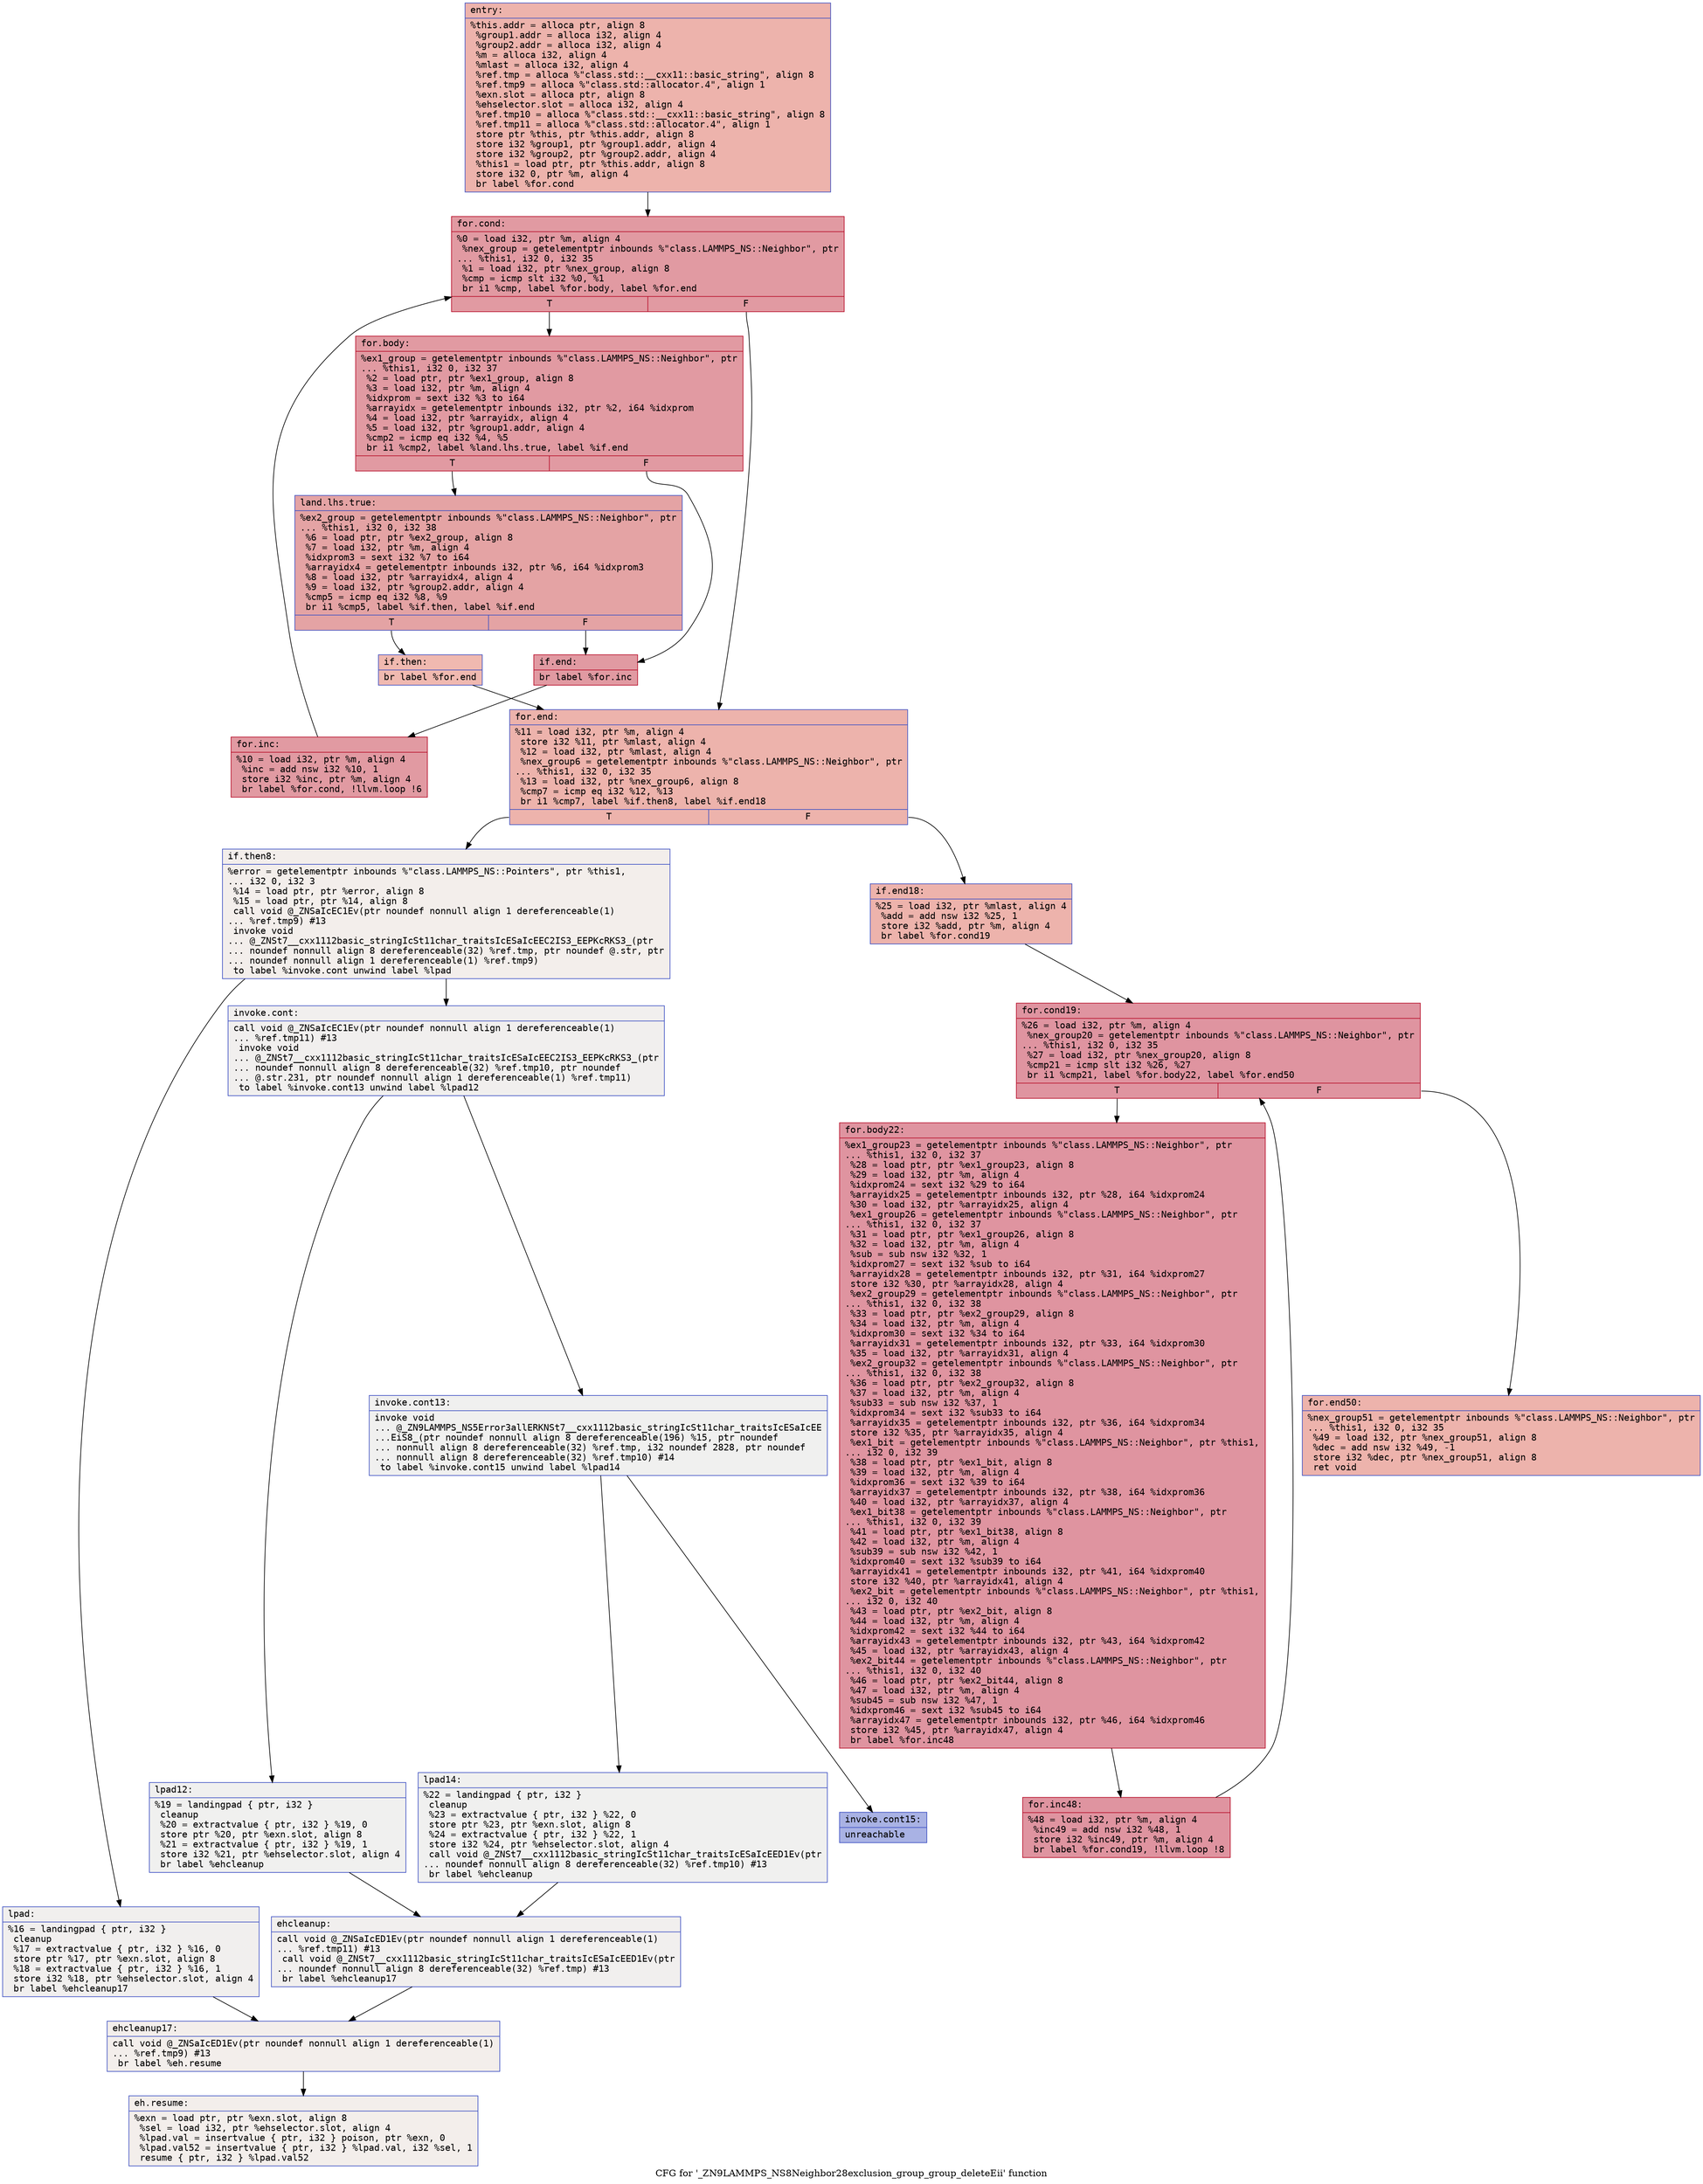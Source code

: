 digraph "CFG for '_ZN9LAMMPS_NS8Neighbor28exclusion_group_group_deleteEii' function" {
	label="CFG for '_ZN9LAMMPS_NS8Neighbor28exclusion_group_group_deleteEii' function";

	Node0x5563be122570 [shape=record,color="#3d50c3ff", style=filled, fillcolor="#d6524470" fontname="Courier",label="{entry:\l|  %this.addr = alloca ptr, align 8\l  %group1.addr = alloca i32, align 4\l  %group2.addr = alloca i32, align 4\l  %m = alloca i32, align 4\l  %mlast = alloca i32, align 4\l  %ref.tmp = alloca %\"class.std::__cxx11::basic_string\", align 8\l  %ref.tmp9 = alloca %\"class.std::allocator.4\", align 1\l  %exn.slot = alloca ptr, align 8\l  %ehselector.slot = alloca i32, align 4\l  %ref.tmp10 = alloca %\"class.std::__cxx11::basic_string\", align 8\l  %ref.tmp11 = alloca %\"class.std::allocator.4\", align 1\l  store ptr %this, ptr %this.addr, align 8\l  store i32 %group1, ptr %group1.addr, align 4\l  store i32 %group2, ptr %group2.addr, align 4\l  %this1 = load ptr, ptr %this.addr, align 8\l  store i32 0, ptr %m, align 4\l  br label %for.cond\l}"];
	Node0x5563be122570 -> Node0x5563be1231b0[tooltip="entry -> for.cond\nProbability 100.00%" ];
	Node0x5563be1231b0 [shape=record,color="#b70d28ff", style=filled, fillcolor="#bb1b2c70" fontname="Courier",label="{for.cond:\l|  %0 = load i32, ptr %m, align 4\l  %nex_group = getelementptr inbounds %\"class.LAMMPS_NS::Neighbor\", ptr\l... %this1, i32 0, i32 35\l  %1 = load i32, ptr %nex_group, align 8\l  %cmp = icmp slt i32 %0, %1\l  br i1 %cmp, label %for.body, label %for.end\l|{<s0>T|<s1>F}}"];
	Node0x5563be1231b0:s0 -> Node0x5563be123540[tooltip="for.cond -> for.body\nProbability 96.88%" ];
	Node0x5563be1231b0:s1 -> Node0x5563be1235c0[tooltip="for.cond -> for.end\nProbability 3.12%" ];
	Node0x5563be123540 [shape=record,color="#b70d28ff", style=filled, fillcolor="#bb1b2c70" fontname="Courier",label="{for.body:\l|  %ex1_group = getelementptr inbounds %\"class.LAMMPS_NS::Neighbor\", ptr\l... %this1, i32 0, i32 37\l  %2 = load ptr, ptr %ex1_group, align 8\l  %3 = load i32, ptr %m, align 4\l  %idxprom = sext i32 %3 to i64\l  %arrayidx = getelementptr inbounds i32, ptr %2, i64 %idxprom\l  %4 = load i32, ptr %arrayidx, align 4\l  %5 = load i32, ptr %group1.addr, align 4\l  %cmp2 = icmp eq i32 %4, %5\l  br i1 %cmp2, label %land.lhs.true, label %if.end\l|{<s0>T|<s1>F}}"];
	Node0x5563be123540:s0 -> Node0x5563be122b90[tooltip="for.body -> land.lhs.true\nProbability 50.00%" ];
	Node0x5563be123540:s1 -> Node0x5563be122c10[tooltip="for.body -> if.end\nProbability 50.00%" ];
	Node0x5563be122b90 [shape=record,color="#3d50c3ff", style=filled, fillcolor="#c32e3170" fontname="Courier",label="{land.lhs.true:\l|  %ex2_group = getelementptr inbounds %\"class.LAMMPS_NS::Neighbor\", ptr\l... %this1, i32 0, i32 38\l  %6 = load ptr, ptr %ex2_group, align 8\l  %7 = load i32, ptr %m, align 4\l  %idxprom3 = sext i32 %7 to i64\l  %arrayidx4 = getelementptr inbounds i32, ptr %6, i64 %idxprom3\l  %8 = load i32, ptr %arrayidx4, align 4\l  %9 = load i32, ptr %group2.addr, align 4\l  %cmp5 = icmp eq i32 %8, %9\l  br i1 %cmp5, label %if.then, label %if.end\l|{<s0>T|<s1>F}}"];
	Node0x5563be122b90:s0 -> Node0x5563be124410[tooltip="land.lhs.true -> if.then\nProbability 3.12%" ];
	Node0x5563be122b90:s1 -> Node0x5563be122c10[tooltip="land.lhs.true -> if.end\nProbability 96.88%" ];
	Node0x5563be124410 [shape=record,color="#3d50c3ff", style=filled, fillcolor="#de614d70" fontname="Courier",label="{if.then:\l|  br label %for.end\l}"];
	Node0x5563be124410 -> Node0x5563be1235c0[tooltip="if.then -> for.end\nProbability 100.00%" ];
	Node0x5563be122c10 [shape=record,color="#b70d28ff", style=filled, fillcolor="#bb1b2c70" fontname="Courier",label="{if.end:\l|  br label %for.inc\l}"];
	Node0x5563be122c10 -> Node0x5563be1245a0[tooltip="if.end -> for.inc\nProbability 100.00%" ];
	Node0x5563be1245a0 [shape=record,color="#b70d28ff", style=filled, fillcolor="#bb1b2c70" fontname="Courier",label="{for.inc:\l|  %10 = load i32, ptr %m, align 4\l  %inc = add nsw i32 %10, 1\l  store i32 %inc, ptr %m, align 4\l  br label %for.cond, !llvm.loop !6\l}"];
	Node0x5563be1245a0 -> Node0x5563be1231b0[tooltip="for.inc -> for.cond\nProbability 100.00%" ];
	Node0x5563be1235c0 [shape=record,color="#3d50c3ff", style=filled, fillcolor="#d6524470" fontname="Courier",label="{for.end:\l|  %11 = load i32, ptr %m, align 4\l  store i32 %11, ptr %mlast, align 4\l  %12 = load i32, ptr %mlast, align 4\l  %nex_group6 = getelementptr inbounds %\"class.LAMMPS_NS::Neighbor\", ptr\l... %this1, i32 0, i32 35\l  %13 = load i32, ptr %nex_group6, align 8\l  %cmp7 = icmp eq i32 %12, %13\l  br i1 %cmp7, label %if.then8, label %if.end18\l|{<s0>T|<s1>F}}"];
	Node0x5563be1235c0:s0 -> Node0x5563be124d10[tooltip="for.end -> if.then8\nProbability 0.00%" ];
	Node0x5563be1235c0:s1 -> Node0x5563be124d90[tooltip="for.end -> if.end18\nProbability 100.00%" ];
	Node0x5563be124d10 [shape=record,color="#3d50c3ff", style=filled, fillcolor="#e5d8d170" fontname="Courier",label="{if.then8:\l|  %error = getelementptr inbounds %\"class.LAMMPS_NS::Pointers\", ptr %this1,\l... i32 0, i32 3\l  %14 = load ptr, ptr %error, align 8\l  %15 = load ptr, ptr %14, align 8\l  call void @_ZNSaIcEC1Ev(ptr noundef nonnull align 1 dereferenceable(1)\l... %ref.tmp9) #13\l  invoke void\l... @_ZNSt7__cxx1112basic_stringIcSt11char_traitsIcESaIcEEC2IS3_EEPKcRKS3_(ptr\l... noundef nonnull align 8 dereferenceable(32) %ref.tmp, ptr noundef @.str, ptr\l... noundef nonnull align 1 dereferenceable(1) %ref.tmp9)\l          to label %invoke.cont unwind label %lpad\l}"];
	Node0x5563be124d10 -> Node0x5563be125220[tooltip="if.then8 -> invoke.cont\nProbability 50.00%" ];
	Node0x5563be124d10 -> Node0x5563be1252a0[tooltip="if.then8 -> lpad\nProbability 50.00%" ];
	Node0x5563be125220 [shape=record,color="#3d50c3ff", style=filled, fillcolor="#e0dbd870" fontname="Courier",label="{invoke.cont:\l|  call void @_ZNSaIcEC1Ev(ptr noundef nonnull align 1 dereferenceable(1)\l... %ref.tmp11) #13\l  invoke void\l... @_ZNSt7__cxx1112basic_stringIcSt11char_traitsIcESaIcEEC2IS3_EEPKcRKS3_(ptr\l... noundef nonnull align 8 dereferenceable(32) %ref.tmp10, ptr noundef\l... @.str.231, ptr noundef nonnull align 1 dereferenceable(1) %ref.tmp11)\l          to label %invoke.cont13 unwind label %lpad12\l}"];
	Node0x5563be125220 -> Node0x5563be1255c0[tooltip="invoke.cont -> invoke.cont13\nProbability 50.00%" ];
	Node0x5563be125220 -> Node0x5563be125610[tooltip="invoke.cont -> lpad12\nProbability 50.00%" ];
	Node0x5563be1255c0 [shape=record,color="#3d50c3ff", style=filled, fillcolor="#dedcdb70" fontname="Courier",label="{invoke.cont13:\l|  invoke void\l... @_ZN9LAMMPS_NS5Error3allERKNSt7__cxx1112basic_stringIcSt11char_traitsIcESaIcEE\l...EiS8_(ptr noundef nonnull align 8 dereferenceable(196) %15, ptr noundef\l... nonnull align 8 dereferenceable(32) %ref.tmp, i32 noundef 2828, ptr noundef\l... nonnull align 8 dereferenceable(32) %ref.tmp10) #14\l          to label %invoke.cont15 unwind label %lpad14\l}"];
	Node0x5563be1255c0 -> Node0x5563be125570[tooltip="invoke.cont13 -> invoke.cont15\nProbability 0.00%" ];
	Node0x5563be1255c0 -> Node0x5563be125870[tooltip="invoke.cont13 -> lpad14\nProbability 100.00%" ];
	Node0x5563be125570 [shape=record,color="#3d50c3ff", style=filled, fillcolor="#3d50c370" fontname="Courier",label="{invoke.cont15:\l|  unreachable\l}"];
	Node0x5563be1252a0 [shape=record,color="#3d50c3ff", style=filled, fillcolor="#e0dbd870" fontname="Courier",label="{lpad:\l|  %16 = landingpad \{ ptr, i32 \}\l          cleanup\l  %17 = extractvalue \{ ptr, i32 \} %16, 0\l  store ptr %17, ptr %exn.slot, align 8\l  %18 = extractvalue \{ ptr, i32 \} %16, 1\l  store i32 %18, ptr %ehselector.slot, align 4\l  br label %ehcleanup17\l}"];
	Node0x5563be1252a0 -> Node0x5563be125d70[tooltip="lpad -> ehcleanup17\nProbability 100.00%" ];
	Node0x5563be125610 [shape=record,color="#3d50c3ff", style=filled, fillcolor="#dedcdb70" fontname="Courier",label="{lpad12:\l|  %19 = landingpad \{ ptr, i32 \}\l          cleanup\l  %20 = extractvalue \{ ptr, i32 \} %19, 0\l  store ptr %20, ptr %exn.slot, align 8\l  %21 = extractvalue \{ ptr, i32 \} %19, 1\l  store i32 %21, ptr %ehselector.slot, align 4\l  br label %ehcleanup\l}"];
	Node0x5563be125610 -> Node0x5563be1260c0[tooltip="lpad12 -> ehcleanup\nProbability 100.00%" ];
	Node0x5563be125870 [shape=record,color="#3d50c3ff", style=filled, fillcolor="#dedcdb70" fontname="Courier",label="{lpad14:\l|  %22 = landingpad \{ ptr, i32 \}\l          cleanup\l  %23 = extractvalue \{ ptr, i32 \} %22, 0\l  store ptr %23, ptr %exn.slot, align 8\l  %24 = extractvalue \{ ptr, i32 \} %22, 1\l  store i32 %24, ptr %ehselector.slot, align 4\l  call void @_ZNSt7__cxx1112basic_stringIcSt11char_traitsIcESaIcEED1Ev(ptr\l... noundef nonnull align 8 dereferenceable(32) %ref.tmp10) #13\l  br label %ehcleanup\l}"];
	Node0x5563be125870 -> Node0x5563be1260c0[tooltip="lpad14 -> ehcleanup\nProbability 100.00%" ];
	Node0x5563be1260c0 [shape=record,color="#3d50c3ff", style=filled, fillcolor="#e0dbd870" fontname="Courier",label="{ehcleanup:\l|  call void @_ZNSaIcED1Ev(ptr noundef nonnull align 1 dereferenceable(1)\l... %ref.tmp11) #13\l  call void @_ZNSt7__cxx1112basic_stringIcSt11char_traitsIcESaIcEED1Ev(ptr\l... noundef nonnull align 8 dereferenceable(32) %ref.tmp) #13\l  br label %ehcleanup17\l}"];
	Node0x5563be1260c0 -> Node0x5563be125d70[tooltip="ehcleanup -> ehcleanup17\nProbability 100.00%" ];
	Node0x5563be125d70 [shape=record,color="#3d50c3ff", style=filled, fillcolor="#e5d8d170" fontname="Courier",label="{ehcleanup17:\l|  call void @_ZNSaIcED1Ev(ptr noundef nonnull align 1 dereferenceable(1)\l... %ref.tmp9) #13\l  br label %eh.resume\l}"];
	Node0x5563be125d70 -> Node0x5563be126970[tooltip="ehcleanup17 -> eh.resume\nProbability 100.00%" ];
	Node0x5563be124d90 [shape=record,color="#3d50c3ff", style=filled, fillcolor="#d6524470" fontname="Courier",label="{if.end18:\l|  %25 = load i32, ptr %mlast, align 4\l  %add = add nsw i32 %25, 1\l  store i32 %add, ptr %m, align 4\l  br label %for.cond19\l}"];
	Node0x5563be124d90 -> Node0x5563be123c80[tooltip="if.end18 -> for.cond19\nProbability 100.00%" ];
	Node0x5563be123c80 [shape=record,color="#b70d28ff", style=filled, fillcolor="#b70d2870" fontname="Courier",label="{for.cond19:\l|  %26 = load i32, ptr %m, align 4\l  %nex_group20 = getelementptr inbounds %\"class.LAMMPS_NS::Neighbor\", ptr\l... %this1, i32 0, i32 35\l  %27 = load i32, ptr %nex_group20, align 8\l  %cmp21 = icmp slt i32 %26, %27\l  br i1 %cmp21, label %for.body22, label %for.end50\l|{<s0>T|<s1>F}}"];
	Node0x5563be123c80:s0 -> Node0x5563be10de00[tooltip="for.cond19 -> for.body22\nProbability 96.88%" ];
	Node0x5563be123c80:s1 -> Node0x5563be09e0c0[tooltip="for.cond19 -> for.end50\nProbability 3.12%" ];
	Node0x5563be10de00 [shape=record,color="#b70d28ff", style=filled, fillcolor="#b70d2870" fontname="Courier",label="{for.body22:\l|  %ex1_group23 = getelementptr inbounds %\"class.LAMMPS_NS::Neighbor\", ptr\l... %this1, i32 0, i32 37\l  %28 = load ptr, ptr %ex1_group23, align 8\l  %29 = load i32, ptr %m, align 4\l  %idxprom24 = sext i32 %29 to i64\l  %arrayidx25 = getelementptr inbounds i32, ptr %28, i64 %idxprom24\l  %30 = load i32, ptr %arrayidx25, align 4\l  %ex1_group26 = getelementptr inbounds %\"class.LAMMPS_NS::Neighbor\", ptr\l... %this1, i32 0, i32 37\l  %31 = load ptr, ptr %ex1_group26, align 8\l  %32 = load i32, ptr %m, align 4\l  %sub = sub nsw i32 %32, 1\l  %idxprom27 = sext i32 %sub to i64\l  %arrayidx28 = getelementptr inbounds i32, ptr %31, i64 %idxprom27\l  store i32 %30, ptr %arrayidx28, align 4\l  %ex2_group29 = getelementptr inbounds %\"class.LAMMPS_NS::Neighbor\", ptr\l... %this1, i32 0, i32 38\l  %33 = load ptr, ptr %ex2_group29, align 8\l  %34 = load i32, ptr %m, align 4\l  %idxprom30 = sext i32 %34 to i64\l  %arrayidx31 = getelementptr inbounds i32, ptr %33, i64 %idxprom30\l  %35 = load i32, ptr %arrayidx31, align 4\l  %ex2_group32 = getelementptr inbounds %\"class.LAMMPS_NS::Neighbor\", ptr\l... %this1, i32 0, i32 38\l  %36 = load ptr, ptr %ex2_group32, align 8\l  %37 = load i32, ptr %m, align 4\l  %sub33 = sub nsw i32 %37, 1\l  %idxprom34 = sext i32 %sub33 to i64\l  %arrayidx35 = getelementptr inbounds i32, ptr %36, i64 %idxprom34\l  store i32 %35, ptr %arrayidx35, align 4\l  %ex1_bit = getelementptr inbounds %\"class.LAMMPS_NS::Neighbor\", ptr %this1,\l... i32 0, i32 39\l  %38 = load ptr, ptr %ex1_bit, align 8\l  %39 = load i32, ptr %m, align 4\l  %idxprom36 = sext i32 %39 to i64\l  %arrayidx37 = getelementptr inbounds i32, ptr %38, i64 %idxprom36\l  %40 = load i32, ptr %arrayidx37, align 4\l  %ex1_bit38 = getelementptr inbounds %\"class.LAMMPS_NS::Neighbor\", ptr\l... %this1, i32 0, i32 39\l  %41 = load ptr, ptr %ex1_bit38, align 8\l  %42 = load i32, ptr %m, align 4\l  %sub39 = sub nsw i32 %42, 1\l  %idxprom40 = sext i32 %sub39 to i64\l  %arrayidx41 = getelementptr inbounds i32, ptr %41, i64 %idxprom40\l  store i32 %40, ptr %arrayidx41, align 4\l  %ex2_bit = getelementptr inbounds %\"class.LAMMPS_NS::Neighbor\", ptr %this1,\l... i32 0, i32 40\l  %43 = load ptr, ptr %ex2_bit, align 8\l  %44 = load i32, ptr %m, align 4\l  %idxprom42 = sext i32 %44 to i64\l  %arrayidx43 = getelementptr inbounds i32, ptr %43, i64 %idxprom42\l  %45 = load i32, ptr %arrayidx43, align 4\l  %ex2_bit44 = getelementptr inbounds %\"class.LAMMPS_NS::Neighbor\", ptr\l... %this1, i32 0, i32 40\l  %46 = load ptr, ptr %ex2_bit44, align 8\l  %47 = load i32, ptr %m, align 4\l  %sub45 = sub nsw i32 %47, 1\l  %idxprom46 = sext i32 %sub45 to i64\l  %arrayidx47 = getelementptr inbounds i32, ptr %46, i64 %idxprom46\l  store i32 %45, ptr %arrayidx47, align 4\l  br label %for.inc48\l}"];
	Node0x5563be10de00 -> Node0x5563be129a80[tooltip="for.body22 -> for.inc48\nProbability 100.00%" ];
	Node0x5563be129a80 [shape=record,color="#b70d28ff", style=filled, fillcolor="#b70d2870" fontname="Courier",label="{for.inc48:\l|  %48 = load i32, ptr %m, align 4\l  %inc49 = add nsw i32 %48, 1\l  store i32 %inc49, ptr %m, align 4\l  br label %for.cond19, !llvm.loop !8\l}"];
	Node0x5563be129a80 -> Node0x5563be123c80[tooltip="for.inc48 -> for.cond19\nProbability 100.00%" ];
	Node0x5563be09e0c0 [shape=record,color="#3d50c3ff", style=filled, fillcolor="#d6524470" fontname="Courier",label="{for.end50:\l|  %nex_group51 = getelementptr inbounds %\"class.LAMMPS_NS::Neighbor\", ptr\l... %this1, i32 0, i32 35\l  %49 = load i32, ptr %nex_group51, align 8\l  %dec = add nsw i32 %49, -1\l  store i32 %dec, ptr %nex_group51, align 8\l  ret void\l}"];
	Node0x5563be126970 [shape=record,color="#3d50c3ff", style=filled, fillcolor="#e5d8d170" fontname="Courier",label="{eh.resume:\l|  %exn = load ptr, ptr %exn.slot, align 8\l  %sel = load i32, ptr %ehselector.slot, align 4\l  %lpad.val = insertvalue \{ ptr, i32 \} poison, ptr %exn, 0\l  %lpad.val52 = insertvalue \{ ptr, i32 \} %lpad.val, i32 %sel, 1\l  resume \{ ptr, i32 \} %lpad.val52\l}"];
}
